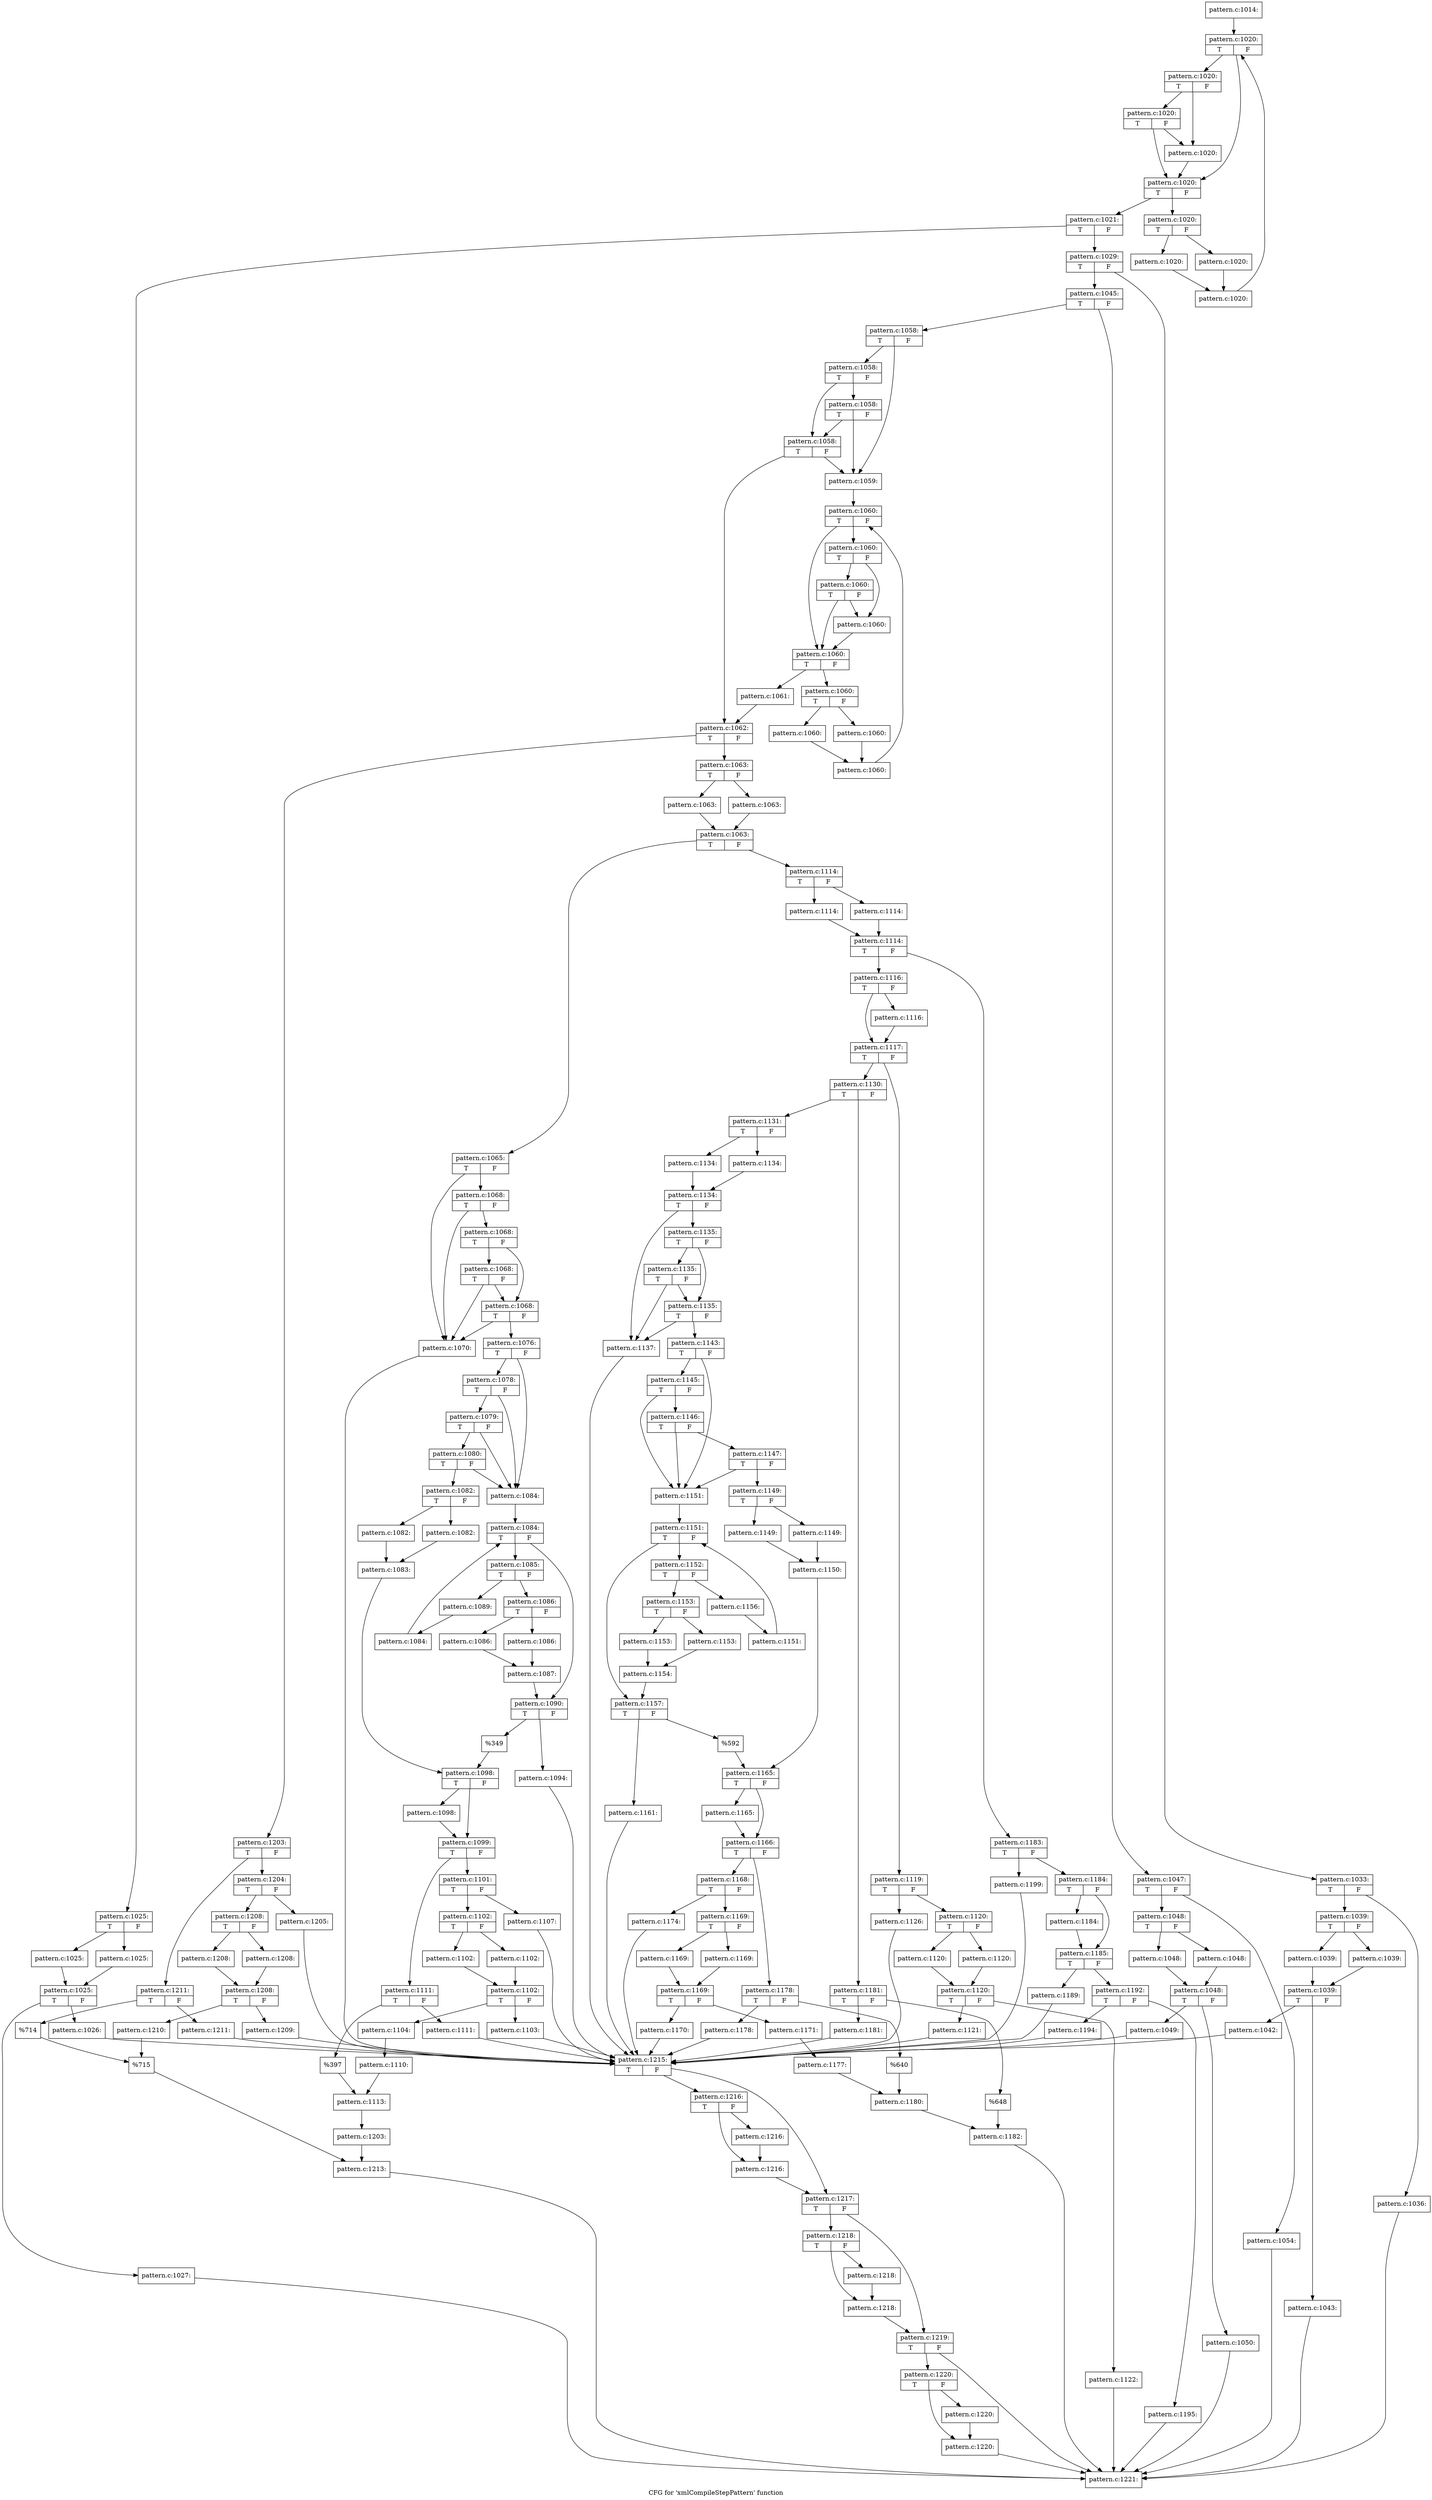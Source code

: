digraph "CFG for 'xmlCompileStepPattern' function" {
	label="CFG for 'xmlCompileStepPattern' function";

	Node0x55c8a119e800 [shape=record,label="{pattern.c:1014:}"];
	Node0x55c8a119e800 -> Node0x55c8a119fab0;
	Node0x55c8a119fab0 [shape=record,label="{pattern.c:1020:|{<s0>T|<s1>F}}"];
	Node0x55c8a119fab0 -> Node0x55c8a119fcf0;
	Node0x55c8a119fab0 -> Node0x55c8a119fd90;
	Node0x55c8a119fd90 [shape=record,label="{pattern.c:1020:|{<s0>T|<s1>F}}"];
	Node0x55c8a119fd90 -> Node0x55c8a11a0050;
	Node0x55c8a119fd90 -> Node0x55c8a119fd40;
	Node0x55c8a11a0050 [shape=record,label="{pattern.c:1020:|{<s0>T|<s1>F}}"];
	Node0x55c8a11a0050 -> Node0x55c8a119fcf0;
	Node0x55c8a11a0050 -> Node0x55c8a119fd40;
	Node0x55c8a119fd40 [shape=record,label="{pattern.c:1020:}"];
	Node0x55c8a119fd40 -> Node0x55c8a119fcf0;
	Node0x55c8a119fcf0 [shape=record,label="{pattern.c:1020:|{<s0>T|<s1>F}}"];
	Node0x55c8a119fcf0 -> Node0x55c8a11a0540;
	Node0x55c8a119fcf0 -> Node0x55c8a119fca0;
	Node0x55c8a11a0540 [shape=record,label="{pattern.c:1020:|{<s0>T|<s1>F}}"];
	Node0x55c8a11a0540 -> Node0x55c8a11a0980;
	Node0x55c8a11a0540 -> Node0x55c8a11a09d0;
	Node0x55c8a11a0980 [shape=record,label="{pattern.c:1020:}"];
	Node0x55c8a11a0980 -> Node0x55c8a11a0a20;
	Node0x55c8a11a09d0 [shape=record,label="{pattern.c:1020:}"];
	Node0x55c8a11a09d0 -> Node0x55c8a11a0a20;
	Node0x55c8a11a0a20 [shape=record,label="{pattern.c:1020:}"];
	Node0x55c8a11a0a20 -> Node0x55c8a119fab0;
	Node0x55c8a119fca0 [shape=record,label="{pattern.c:1021:|{<s0>T|<s1>F}}"];
	Node0x55c8a119fca0 -> Node0x55c8a11a1380;
	Node0x55c8a119fca0 -> Node0x55c8a11a13d0;
	Node0x55c8a11a1380 [shape=record,label="{pattern.c:1025:|{<s0>T|<s1>F}}"];
	Node0x55c8a11a1380 -> Node0x55c8a11a18e0;
	Node0x55c8a11a1380 -> Node0x55c8a11a1930;
	Node0x55c8a11a18e0 [shape=record,label="{pattern.c:1025:}"];
	Node0x55c8a11a18e0 -> Node0x55c8a11a1980;
	Node0x55c8a11a1930 [shape=record,label="{pattern.c:1025:}"];
	Node0x55c8a11a1930 -> Node0x55c8a11a1980;
	Node0x55c8a11a1980 [shape=record,label="{pattern.c:1025:|{<s0>T|<s1>F}}"];
	Node0x55c8a11a1980 -> Node0x55c8a11a2250;
	Node0x55c8a11a1980 -> Node0x55c8a11a22a0;
	Node0x55c8a11a2250 [shape=record,label="{pattern.c:1026:}"];
	Node0x55c8a11a2250 -> Node0x55c8a11a2ef0;
	Node0x55c8a11a22a0 [shape=record,label="{pattern.c:1027:}"];
	Node0x55c8a11a22a0 -> Node0x55c8a115f0a0;
	Node0x55c8a11a13d0 [shape=record,label="{pattern.c:1029:|{<s0>T|<s1>F}}"];
	Node0x55c8a11a13d0 -> Node0x55c8a11a3160;
	Node0x55c8a11a13d0 -> Node0x55c8a11a31b0;
	Node0x55c8a11a3160 [shape=record,label="{pattern.c:1033:|{<s0>T|<s1>F}}"];
	Node0x55c8a11a3160 -> Node0x55c8a11a3770;
	Node0x55c8a11a3160 -> Node0x55c8a11a37c0;
	Node0x55c8a11a3770 [shape=record,label="{pattern.c:1036:}"];
	Node0x55c8a11a3770 -> Node0x55c8a115f0a0;
	Node0x55c8a11a37c0 [shape=record,label="{pattern.c:1039:|{<s0>T|<s1>F}}"];
	Node0x55c8a11a37c0 -> Node0x55c8a11a3fa0;
	Node0x55c8a11a37c0 -> Node0x55c8a11a3ff0;
	Node0x55c8a11a3fa0 [shape=record,label="{pattern.c:1039:}"];
	Node0x55c8a11a3fa0 -> Node0x55c8a11a4040;
	Node0x55c8a11a3ff0 [shape=record,label="{pattern.c:1039:}"];
	Node0x55c8a11a3ff0 -> Node0x55c8a11a4040;
	Node0x55c8a11a4040 [shape=record,label="{pattern.c:1039:|{<s0>T|<s1>F}}"];
	Node0x55c8a11a4040 -> Node0x55c8a11a5220;
	Node0x55c8a11a4040 -> Node0x55c8a11a5270;
	Node0x55c8a11a5220 [shape=record,label="{pattern.c:1042:}"];
	Node0x55c8a11a5220 -> Node0x55c8a11a2ef0;
	Node0x55c8a11a5270 [shape=record,label="{pattern.c:1043:}"];
	Node0x55c8a11a5270 -> Node0x55c8a115f0a0;
	Node0x55c8a11a31b0 [shape=record,label="{pattern.c:1045:|{<s0>T|<s1>F}}"];
	Node0x55c8a11a31b0 -> Node0x55c8a11a5c10;
	Node0x55c8a11a31b0 -> Node0x55c8a11a5c60;
	Node0x55c8a11a5c10 [shape=record,label="{pattern.c:1047:|{<s0>T|<s1>F}}"];
	Node0x55c8a11a5c10 -> Node0x55c8a11a5f90;
	Node0x55c8a11a5c10 -> Node0x55c8a11a6030;
	Node0x55c8a11a5f90 [shape=record,label="{pattern.c:1048:|{<s0>T|<s1>F}}"];
	Node0x55c8a11a5f90 -> Node0x55c8a11a6480;
	Node0x55c8a11a5f90 -> Node0x55c8a11a64d0;
	Node0x55c8a11a6480 [shape=record,label="{pattern.c:1048:}"];
	Node0x55c8a11a6480 -> Node0x55c8a11a6520;
	Node0x55c8a11a64d0 [shape=record,label="{pattern.c:1048:}"];
	Node0x55c8a11a64d0 -> Node0x55c8a11a6520;
	Node0x55c8a11a6520 [shape=record,label="{pattern.c:1048:|{<s0>T|<s1>F}}"];
	Node0x55c8a11a6520 -> Node0x55c8a11a6df0;
	Node0x55c8a11a6520 -> Node0x55c8a11a6e40;
	Node0x55c8a11a6df0 [shape=record,label="{pattern.c:1049:}"];
	Node0x55c8a11a6df0 -> Node0x55c8a11a2ef0;
	Node0x55c8a11a6e40 [shape=record,label="{pattern.c:1050:}"];
	Node0x55c8a11a6e40 -> Node0x55c8a115f0a0;
	Node0x55c8a11a6030 [shape=record,label="{pattern.c:1054:}"];
	Node0x55c8a11a6030 -> Node0x55c8a115f0a0;
	Node0x55c8a11a5c60 [shape=record,label="{pattern.c:1058:|{<s0>T|<s1>F}}"];
	Node0x55c8a11a5c60 -> Node0x55c8a11a5fe0;
	Node0x55c8a11a5c60 -> Node0x55c8a11a79a0;
	Node0x55c8a11a79a0 [shape=record,label="{pattern.c:1058:|{<s0>T|<s1>F}}"];
	Node0x55c8a11a79a0 -> Node0x55c8a11a7d80;
	Node0x55c8a11a79a0 -> Node0x55c8a11a7920;
	Node0x55c8a11a7d80 [shape=record,label="{pattern.c:1058:|{<s0>T|<s1>F}}"];
	Node0x55c8a11a7d80 -> Node0x55c8a11a5fe0;
	Node0x55c8a11a7d80 -> Node0x55c8a11a7920;
	Node0x55c8a11a7920 [shape=record,label="{pattern.c:1058:|{<s0>T|<s1>F}}"];
	Node0x55c8a11a7920 -> Node0x55c8a11a5fe0;
	Node0x55c8a11a7920 -> Node0x55c8a11a78d0;
	Node0x55c8a11a5fe0 [shape=record,label="{pattern.c:1059:}"];
	Node0x55c8a11a5fe0 -> Node0x55c8a11a8650;
	Node0x55c8a11a8650 [shape=record,label="{pattern.c:1060:|{<s0>T|<s1>F}}"];
	Node0x55c8a11a8650 -> Node0x55c8a11a8830;
	Node0x55c8a11a8650 -> Node0x55c8a11a88d0;
	Node0x55c8a11a88d0 [shape=record,label="{pattern.c:1060:|{<s0>T|<s1>F}}"];
	Node0x55c8a11a88d0 -> Node0x55c8a11a8c30;
	Node0x55c8a11a88d0 -> Node0x55c8a11a8880;
	Node0x55c8a11a8c30 [shape=record,label="{pattern.c:1060:|{<s0>T|<s1>F}}"];
	Node0x55c8a11a8c30 -> Node0x55c8a11a8830;
	Node0x55c8a11a8c30 -> Node0x55c8a11a8880;
	Node0x55c8a11a8880 [shape=record,label="{pattern.c:1060:}"];
	Node0x55c8a11a8880 -> Node0x55c8a11a8830;
	Node0x55c8a11a8830 [shape=record,label="{pattern.c:1060:|{<s0>T|<s1>F}}"];
	Node0x55c8a11a8830 -> Node0x55c8a11a9260;
	Node0x55c8a11a8830 -> Node0x55c8a11a87e0;
	Node0x55c8a11a9260 [shape=record,label="{pattern.c:1060:|{<s0>T|<s1>F}}"];
	Node0x55c8a11a9260 -> Node0x55c8a11a96a0;
	Node0x55c8a11a9260 -> Node0x55c8a11a96f0;
	Node0x55c8a11a96a0 [shape=record,label="{pattern.c:1060:}"];
	Node0x55c8a11a96a0 -> Node0x55c8a11a9740;
	Node0x55c8a11a96f0 [shape=record,label="{pattern.c:1060:}"];
	Node0x55c8a11a96f0 -> Node0x55c8a11a9740;
	Node0x55c8a11a9740 [shape=record,label="{pattern.c:1060:}"];
	Node0x55c8a11a9740 -> Node0x55c8a11a8650;
	Node0x55c8a11a87e0 [shape=record,label="{pattern.c:1061:}"];
	Node0x55c8a11a87e0 -> Node0x55c8a11a78d0;
	Node0x55c8a11a78d0 [shape=record,label="{pattern.c:1062:|{<s0>T|<s1>F}}"];
	Node0x55c8a11a78d0 -> Node0x55c8a11aa160;
	Node0x55c8a11a78d0 -> Node0x55c8a11aa200;
	Node0x55c8a11aa160 [shape=record,label="{pattern.c:1063:|{<s0>T|<s1>F}}"];
	Node0x55c8a11aa160 -> Node0x55c8a11aa750;
	Node0x55c8a11aa160 -> Node0x55c8a11aa7a0;
	Node0x55c8a11aa750 [shape=record,label="{pattern.c:1063:}"];
	Node0x55c8a11aa750 -> Node0x55c8a11aa7f0;
	Node0x55c8a11aa7a0 [shape=record,label="{pattern.c:1063:}"];
	Node0x55c8a11aa7a0 -> Node0x55c8a11aa7f0;
	Node0x55c8a11aa7f0 [shape=record,label="{pattern.c:1063:|{<s0>T|<s1>F}}"];
	Node0x55c8a11aa7f0 -> Node0x55c8a11ab0f0;
	Node0x55c8a11aa7f0 -> Node0x55c8a11ab190;
	Node0x55c8a11ab0f0 [shape=record,label="{pattern.c:1065:|{<s0>T|<s1>F}}"];
	Node0x55c8a11ab0f0 -> Node0x55c8a11abc80;
	Node0x55c8a11ab0f0 -> Node0x55c8a11abd20;
	Node0x55c8a11abd20 [shape=record,label="{pattern.c:1068:|{<s0>T|<s1>F}}"];
	Node0x55c8a11abd20 -> Node0x55c8a11abc80;
	Node0x55c8a11abd20 -> Node0x55c8a11abfc0;
	Node0x55c8a11abfc0 [shape=record,label="{pattern.c:1068:|{<s0>T|<s1>F}}"];
	Node0x55c8a11abfc0 -> Node0x55c8a11ac3a0;
	Node0x55c8a11abfc0 -> Node0x55c8a11abf40;
	Node0x55c8a11ac3a0 [shape=record,label="{pattern.c:1068:|{<s0>T|<s1>F}}"];
	Node0x55c8a11ac3a0 -> Node0x55c8a11abc80;
	Node0x55c8a11ac3a0 -> Node0x55c8a11abf40;
	Node0x55c8a11abf40 [shape=record,label="{pattern.c:1068:|{<s0>T|<s1>F}}"];
	Node0x55c8a11abf40 -> Node0x55c8a11abc80;
	Node0x55c8a11abf40 -> Node0x55c8a11abcd0;
	Node0x55c8a11abc80 [shape=record,label="{pattern.c:1070:}"];
	Node0x55c8a11abc80 -> Node0x55c8a11a2ef0;
	Node0x55c8a11abcd0 [shape=record,label="{pattern.c:1076:|{<s0>T|<s1>F}}"];
	Node0x55c8a11abcd0 -> Node0x55c8a11adb70;
	Node0x55c8a11abcd0 -> Node0x55c8a11ada80;
	Node0x55c8a11adb70 [shape=record,label="{pattern.c:1078:|{<s0>T|<s1>F}}"];
	Node0x55c8a11adb70 -> Node0x55c8a11adb20;
	Node0x55c8a11adb70 -> Node0x55c8a11ada80;
	Node0x55c8a11adb20 [shape=record,label="{pattern.c:1079:|{<s0>T|<s1>F}}"];
	Node0x55c8a11adb20 -> Node0x55c8a11adad0;
	Node0x55c8a11adb20 -> Node0x55c8a11ada80;
	Node0x55c8a11adad0 [shape=record,label="{pattern.c:1080:|{<s0>T|<s1>F}}"];
	Node0x55c8a11adad0 -> Node0x55c8a11a5ae0;
	Node0x55c8a11adad0 -> Node0x55c8a11ada80;
	Node0x55c8a11a5ae0 [shape=record,label="{pattern.c:1082:|{<s0>T|<s1>F}}"];
	Node0x55c8a11a5ae0 -> Node0x55c8a11a4c70;
	Node0x55c8a11a5ae0 -> Node0x55c8a107ab20;
	Node0x55c8a11a4c70 [shape=record,label="{pattern.c:1082:}"];
	Node0x55c8a11a4c70 -> Node0x55c8a107aad0;
	Node0x55c8a107ab20 [shape=record,label="{pattern.c:1082:}"];
	Node0x55c8a107ab20 -> Node0x55c8a107aad0;
	Node0x55c8a107aad0 [shape=record,label="{pattern.c:1083:}"];
	Node0x55c8a107aad0 -> Node0x55c8a11ada30;
	Node0x55c8a11ada80 [shape=record,label="{pattern.c:1084:}"];
	Node0x55c8a11ada80 -> Node0x55c8a11b0b70;
	Node0x55c8a11b0b70 [shape=record,label="{pattern.c:1084:|{<s0>T|<s1>F}}"];
	Node0x55c8a11b0b70 -> Node0x55c8a11b0e50;
	Node0x55c8a11b0b70 -> Node0x55c8a11b0a00;
	Node0x55c8a11b0e50 [shape=record,label="{pattern.c:1085:|{<s0>T|<s1>F}}"];
	Node0x55c8a11b0e50 -> Node0x55c8a11b1280;
	Node0x55c8a11b0e50 -> Node0x55c8a11b12d0;
	Node0x55c8a11b1280 [shape=record,label="{pattern.c:1086:|{<s0>T|<s1>F}}"];
	Node0x55c8a11b1280 -> Node0x55c8a11b1af0;
	Node0x55c8a11b1280 -> Node0x55c8a11b1b90;
	Node0x55c8a11b1af0 [shape=record,label="{pattern.c:1086:}"];
	Node0x55c8a11b1af0 -> Node0x55c8a11b1b40;
	Node0x55c8a11b1b90 [shape=record,label="{pattern.c:1086:}"];
	Node0x55c8a11b1b90 -> Node0x55c8a11b1b40;
	Node0x55c8a11b1b40 [shape=record,label="{pattern.c:1087:}"];
	Node0x55c8a11b1b40 -> Node0x55c8a11b0a00;
	Node0x55c8a11b12d0 [shape=record,label="{pattern.c:1089:}"];
	Node0x55c8a11b12d0 -> Node0x55c8a11b0dc0;
	Node0x55c8a11b0dc0 [shape=record,label="{pattern.c:1084:}"];
	Node0x55c8a11b0dc0 -> Node0x55c8a11b0b70;
	Node0x55c8a11b0a00 [shape=record,label="{pattern.c:1090:|{<s0>T|<s1>F}}"];
	Node0x55c8a11b0a00 -> Node0x55c8a11b3110;
	Node0x55c8a11b0a00 -> Node0x55c8a11b3160;
	Node0x55c8a11b3110 [shape=record,label="{pattern.c:1094:}"];
	Node0x55c8a11b3110 -> Node0x55c8a11a2ef0;
	Node0x55c8a11b3160 [shape=record,label="{%349}"];
	Node0x55c8a11b3160 -> Node0x55c8a11ada30;
	Node0x55c8a11ada30 [shape=record,label="{pattern.c:1098:|{<s0>T|<s1>F}}"];
	Node0x55c8a11ada30 -> Node0x55c8a11b3aa0;
	Node0x55c8a11ada30 -> Node0x55c8a11b3af0;
	Node0x55c8a11b3aa0 [shape=record,label="{pattern.c:1098:}"];
	Node0x55c8a11b3aa0 -> Node0x55c8a11b3af0;
	Node0x55c8a11b3af0 [shape=record,label="{pattern.c:1099:|{<s0>T|<s1>F}}"];
	Node0x55c8a11b3af0 -> Node0x55c8a11b4240;
	Node0x55c8a11b3af0 -> Node0x55c8a11b42e0;
	Node0x55c8a11b4240 [shape=record,label="{pattern.c:1101:|{<s0>T|<s1>F}}"];
	Node0x55c8a11b4240 -> Node0x55c8a11b46a0;
	Node0x55c8a11b4240 -> Node0x55c8a11b4740;
	Node0x55c8a11b46a0 [shape=record,label="{pattern.c:1102:|{<s0>T|<s1>F}}"];
	Node0x55c8a11b46a0 -> Node0x55c8a11b4bf0;
	Node0x55c8a11b46a0 -> Node0x55c8a11b4c40;
	Node0x55c8a11b4bf0 [shape=record,label="{pattern.c:1102:}"];
	Node0x55c8a11b4bf0 -> Node0x55c8a11b4c90;
	Node0x55c8a11b4c40 [shape=record,label="{pattern.c:1102:}"];
	Node0x55c8a11b4c40 -> Node0x55c8a11b4c90;
	Node0x55c8a11b4c90 [shape=record,label="{pattern.c:1102:|{<s0>T|<s1>F}}"];
	Node0x55c8a11b4c90 -> Node0x55c8a11b5560;
	Node0x55c8a11b4c90 -> Node0x55c8a11b55b0;
	Node0x55c8a11b5560 [shape=record,label="{pattern.c:1103:}"];
	Node0x55c8a11b5560 -> Node0x55c8a11a2ef0;
	Node0x55c8a11b55b0 [shape=record,label="{pattern.c:1104:}"];
	Node0x55c8a11b55b0 -> Node0x55c8a11b46f0;
	Node0x55c8a11b4740 [shape=record,label="{pattern.c:1107:}"];
	Node0x55c8a11b4740 -> Node0x55c8a11a2ef0;
	Node0x55c8a11b46f0 [shape=record,label="{pattern.c:1110:}"];
	Node0x55c8a11b46f0 -> Node0x55c8a11b4290;
	Node0x55c8a11b42e0 [shape=record,label="{pattern.c:1111:|{<s0>T|<s1>F}}"];
	Node0x55c8a11b42e0 -> Node0x55c8a11b60e0;
	Node0x55c8a11b42e0 -> Node0x55c8a11b6130;
	Node0x55c8a11b60e0 [shape=record,label="{pattern.c:1111:}"];
	Node0x55c8a11b60e0 -> Node0x55c8a11a2ef0;
	Node0x55c8a11b6130 [shape=record,label="{%397}"];
	Node0x55c8a11b6130 -> Node0x55c8a11b4290;
	Node0x55c8a11b4290 [shape=record,label="{pattern.c:1113:}"];
	Node0x55c8a11b4290 -> Node0x55c8a11ab140;
	Node0x55c8a11ab190 [shape=record,label="{pattern.c:1114:|{<s0>T|<s1>F}}"];
	Node0x55c8a11ab190 -> Node0x55c8a11b68e0;
	Node0x55c8a11ab190 -> Node0x55c8a11b6930;
	Node0x55c8a11b68e0 [shape=record,label="{pattern.c:1114:}"];
	Node0x55c8a11b68e0 -> Node0x55c8a11b6980;
	Node0x55c8a11b6930 [shape=record,label="{pattern.c:1114:}"];
	Node0x55c8a11b6930 -> Node0x55c8a11b6980;
	Node0x55c8a11b6980 [shape=record,label="{pattern.c:1114:|{<s0>T|<s1>F}}"];
	Node0x55c8a11b6980 -> Node0x55c8a11b72e0;
	Node0x55c8a11b6980 -> Node0x55c8a11b7380;
	Node0x55c8a11b72e0 [shape=record,label="{pattern.c:1116:|{<s0>T|<s1>F}}"];
	Node0x55c8a11b72e0 -> Node0x55c8a11b78c0;
	Node0x55c8a11b72e0 -> Node0x55c8a11b7910;
	Node0x55c8a11b78c0 [shape=record,label="{pattern.c:1116:}"];
	Node0x55c8a11b78c0 -> Node0x55c8a11b7910;
	Node0x55c8a11b7910 [shape=record,label="{pattern.c:1117:|{<s0>T|<s1>F}}"];
	Node0x55c8a11b7910 -> Node0x55c8a11b8180;
	Node0x55c8a11b7910 -> Node0x55c8a11b81d0;
	Node0x55c8a11b8180 [shape=record,label="{pattern.c:1119:|{<s0>T|<s1>F}}"];
	Node0x55c8a11b8180 -> Node0x55c8a11b8590;
	Node0x55c8a11b8180 -> Node0x55c8a11b8630;
	Node0x55c8a11b8590 [shape=record,label="{pattern.c:1120:|{<s0>T|<s1>F}}"];
	Node0x55c8a11b8590 -> Node0x55c8a11b8ae0;
	Node0x55c8a11b8590 -> Node0x55c8a11b8b30;
	Node0x55c8a11b8ae0 [shape=record,label="{pattern.c:1120:}"];
	Node0x55c8a11b8ae0 -> Node0x55c8a11b8b80;
	Node0x55c8a11b8b30 [shape=record,label="{pattern.c:1120:}"];
	Node0x55c8a11b8b30 -> Node0x55c8a11b8b80;
	Node0x55c8a11b8b80 [shape=record,label="{pattern.c:1120:|{<s0>T|<s1>F}}"];
	Node0x55c8a11b8b80 -> Node0x55c8a11b9450;
	Node0x55c8a11b8b80 -> Node0x55c8a11b94a0;
	Node0x55c8a11b9450 [shape=record,label="{pattern.c:1121:}"];
	Node0x55c8a11b9450 -> Node0x55c8a11a2ef0;
	Node0x55c8a11b94a0 [shape=record,label="{pattern.c:1122:}"];
	Node0x55c8a11b94a0 -> Node0x55c8a115f0a0;
	Node0x55c8a11b8630 [shape=record,label="{pattern.c:1126:}"];
	Node0x55c8a11b8630 -> Node0x55c8a11a2ef0;
	Node0x55c8a11b81d0 [shape=record,label="{pattern.c:1130:|{<s0>T|<s1>F}}"];
	Node0x55c8a11b81d0 -> Node0x55c8a11b85e0;
	Node0x55c8a11b81d0 -> Node0x55c8a11b9f80;
	Node0x55c8a11b85e0 [shape=record,label="{pattern.c:1131:|{<s0>T|<s1>F}}"];
	Node0x55c8a11b85e0 -> Node0x55c8a11baa00;
	Node0x55c8a11b85e0 -> Node0x55c8a11baa50;
	Node0x55c8a11baa00 [shape=record,label="{pattern.c:1134:}"];
	Node0x55c8a11baa00 -> Node0x55c8a11baaa0;
	Node0x55c8a11baa50 [shape=record,label="{pattern.c:1134:}"];
	Node0x55c8a11baa50 -> Node0x55c8a11baaa0;
	Node0x55c8a11baaa0 [shape=record,label="{pattern.c:1134:|{<s0>T|<s1>F}}"];
	Node0x55c8a11baaa0 -> Node0x55c8a11bb400;
	Node0x55c8a11baaa0 -> Node0x55c8a11bb520;
	Node0x55c8a11bb520 [shape=record,label="{pattern.c:1135:|{<s0>T|<s1>F}}"];
	Node0x55c8a11bb520 -> Node0x55c8a11bb900;
	Node0x55c8a11bb520 -> Node0x55c8a11bb4a0;
	Node0x55c8a11bb900 [shape=record,label="{pattern.c:1135:|{<s0>T|<s1>F}}"];
	Node0x55c8a11bb900 -> Node0x55c8a11bb400;
	Node0x55c8a11bb900 -> Node0x55c8a11bb4a0;
	Node0x55c8a11bb4a0 [shape=record,label="{pattern.c:1135:|{<s0>T|<s1>F}}"];
	Node0x55c8a11bb4a0 -> Node0x55c8a11bb400;
	Node0x55c8a11bb4a0 -> Node0x55c8a11bb450;
	Node0x55c8a11bb400 [shape=record,label="{pattern.c:1137:}"];
	Node0x55c8a11bb400 -> Node0x55c8a11a2ef0;
	Node0x55c8a11bb450 [shape=record,label="{pattern.c:1143:|{<s0>T|<s1>F}}"];
	Node0x55c8a11bb450 -> Node0x55c8a11bcae0;
	Node0x55c8a11bb450 -> Node0x55c8a11bc990;
	Node0x55c8a11bcae0 [shape=record,label="{pattern.c:1145:|{<s0>T|<s1>F}}"];
	Node0x55c8a11bcae0 -> Node0x55c8a11bca60;
	Node0x55c8a11bcae0 -> Node0x55c8a11bc990;
	Node0x55c8a11bca60 [shape=record,label="{pattern.c:1146:|{<s0>T|<s1>F}}"];
	Node0x55c8a11bca60 -> Node0x55c8a11bc9e0;
	Node0x55c8a11bca60 -> Node0x55c8a11bc990;
	Node0x55c8a11bc9e0 [shape=record,label="{pattern.c:1147:|{<s0>T|<s1>F}}"];
	Node0x55c8a11bc9e0 -> Node0x55c8a11bc8f0;
	Node0x55c8a11bc9e0 -> Node0x55c8a11bc990;
	Node0x55c8a11bc8f0 [shape=record,label="{pattern.c:1149:|{<s0>T|<s1>F}}"];
	Node0x55c8a11bc8f0 -> Node0x55c8a11bdaa0;
	Node0x55c8a11bc8f0 -> Node0x55c8a11bdb40;
	Node0x55c8a11bdaa0 [shape=record,label="{pattern.c:1149:}"];
	Node0x55c8a11bdaa0 -> Node0x55c8a11bdaf0;
	Node0x55c8a11bdb40 [shape=record,label="{pattern.c:1149:}"];
	Node0x55c8a11bdb40 -> Node0x55c8a11bdaf0;
	Node0x55c8a11bdaf0 [shape=record,label="{pattern.c:1150:}"];
	Node0x55c8a11bdaf0 -> Node0x55c8a11bc940;
	Node0x55c8a11bc990 [shape=record,label="{pattern.c:1151:}"];
	Node0x55c8a11bc990 -> Node0x55c8a11be740;
	Node0x55c8a11be740 [shape=record,label="{pattern.c:1151:|{<s0>T|<s1>F}}"];
	Node0x55c8a11be740 -> Node0x55c8a11bea20;
	Node0x55c8a11be740 -> Node0x55c8a11be5a0;
	Node0x55c8a11bea20 [shape=record,label="{pattern.c:1152:|{<s0>T|<s1>F}}"];
	Node0x55c8a11bea20 -> Node0x55c8a11beef0;
	Node0x55c8a11bea20 -> Node0x55c8a11bef40;
	Node0x55c8a11beef0 [shape=record,label="{pattern.c:1153:|{<s0>T|<s1>F}}"];
	Node0x55c8a11beef0 -> Node0x55c8a11bf760;
	Node0x55c8a11beef0 -> Node0x55c8a11bf800;
	Node0x55c8a11bf760 [shape=record,label="{pattern.c:1153:}"];
	Node0x55c8a11bf760 -> Node0x55c8a11bf7b0;
	Node0x55c8a11bf800 [shape=record,label="{pattern.c:1153:}"];
	Node0x55c8a11bf800 -> Node0x55c8a11bf7b0;
	Node0x55c8a11bf7b0 [shape=record,label="{pattern.c:1154:}"];
	Node0x55c8a11bf7b0 -> Node0x55c8a11be5a0;
	Node0x55c8a11bef40 [shape=record,label="{pattern.c:1156:}"];
	Node0x55c8a11bef40 -> Node0x55c8a11be990;
	Node0x55c8a11be990 [shape=record,label="{pattern.c:1151:}"];
	Node0x55c8a11be990 -> Node0x55c8a11be740;
	Node0x55c8a11be5a0 [shape=record,label="{pattern.c:1157:|{<s0>T|<s1>F}}"];
	Node0x55c8a11be5a0 -> Node0x55c8a11c0cf0;
	Node0x55c8a11be5a0 -> Node0x55c8a11c0d40;
	Node0x55c8a11c0cf0 [shape=record,label="{pattern.c:1161:}"];
	Node0x55c8a11c0cf0 -> Node0x55c8a11a2ef0;
	Node0x55c8a11c0d40 [shape=record,label="{%592}"];
	Node0x55c8a11c0d40 -> Node0x55c8a11bc940;
	Node0x55c8a11bc940 [shape=record,label="{pattern.c:1165:|{<s0>T|<s1>F}}"];
	Node0x55c8a11bc940 -> Node0x55c8a11c1680;
	Node0x55c8a11bc940 -> Node0x55c8a11c16d0;
	Node0x55c8a11c1680 [shape=record,label="{pattern.c:1165:}"];
	Node0x55c8a11c1680 -> Node0x55c8a11c16d0;
	Node0x55c8a11c16d0 [shape=record,label="{pattern.c:1166:|{<s0>T|<s1>F}}"];
	Node0x55c8a11c16d0 -> Node0x55c8a11c1e20;
	Node0x55c8a11c16d0 -> Node0x55c8a11c1ec0;
	Node0x55c8a11c1e20 [shape=record,label="{pattern.c:1168:|{<s0>T|<s1>F}}"];
	Node0x55c8a11c1e20 -> Node0x55c8a11c2280;
	Node0x55c8a11c1e20 -> Node0x55c8a11c2320;
	Node0x55c8a11c2280 [shape=record,label="{pattern.c:1169:|{<s0>T|<s1>F}}"];
	Node0x55c8a11c2280 -> Node0x55c8a11c27d0;
	Node0x55c8a11c2280 -> Node0x55c8a11c2820;
	Node0x55c8a11c27d0 [shape=record,label="{pattern.c:1169:}"];
	Node0x55c8a11c27d0 -> Node0x55c8a11c2870;
	Node0x55c8a11c2820 [shape=record,label="{pattern.c:1169:}"];
	Node0x55c8a11c2820 -> Node0x55c8a11c2870;
	Node0x55c8a11c2870 [shape=record,label="{pattern.c:1169:|{<s0>T|<s1>F}}"];
	Node0x55c8a11c2870 -> Node0x55c8a11c3140;
	Node0x55c8a11c2870 -> Node0x55c8a11c3190;
	Node0x55c8a11c3140 [shape=record,label="{pattern.c:1170:}"];
	Node0x55c8a11c3140 -> Node0x55c8a11a2ef0;
	Node0x55c8a11c3190 [shape=record,label="{pattern.c:1171:}"];
	Node0x55c8a11c3190 -> Node0x55c8a11c22d0;
	Node0x55c8a11c2320 [shape=record,label="{pattern.c:1174:}"];
	Node0x55c8a11c2320 -> Node0x55c8a11a2ef0;
	Node0x55c8a11c22d0 [shape=record,label="{pattern.c:1177:}"];
	Node0x55c8a11c22d0 -> Node0x55c8a11c1e70;
	Node0x55c8a11c1ec0 [shape=record,label="{pattern.c:1178:|{<s0>T|<s1>F}}"];
	Node0x55c8a11c1ec0 -> Node0x55c8a11c3cc0;
	Node0x55c8a11c1ec0 -> Node0x55c8a11c3d10;
	Node0x55c8a11c3cc0 [shape=record,label="{pattern.c:1178:}"];
	Node0x55c8a11c3cc0 -> Node0x55c8a11a2ef0;
	Node0x55c8a11c3d10 [shape=record,label="{%640}"];
	Node0x55c8a11c3d10 -> Node0x55c8a11c1e70;
	Node0x55c8a11c1e70 [shape=record,label="{pattern.c:1180:}"];
	Node0x55c8a11c1e70 -> Node0x55c8a11b9f30;
	Node0x55c8a11b9f80 [shape=record,label="{pattern.c:1181:|{<s0>T|<s1>F}}"];
	Node0x55c8a11b9f80 -> Node0x55c8a11c4490;
	Node0x55c8a11b9f80 -> Node0x55c8a11c44e0;
	Node0x55c8a11c4490 [shape=record,label="{pattern.c:1181:}"];
	Node0x55c8a11c4490 -> Node0x55c8a11a2ef0;
	Node0x55c8a11c44e0 [shape=record,label="{%648}"];
	Node0x55c8a11c44e0 -> Node0x55c8a11b9f30;
	Node0x55c8a11b9f30 [shape=record,label="{pattern.c:1182:}"];
	Node0x55c8a11b9f30 -> Node0x55c8a115f0a0;
	Node0x55c8a11b7380 [shape=record,label="{pattern.c:1183:|{<s0>T|<s1>F}}"];
	Node0x55c8a11b7380 -> Node0x55c8a11c4c00;
	Node0x55c8a11b7380 -> Node0x55c8a11c4ca0;
	Node0x55c8a11c4c00 [shape=record,label="{pattern.c:1184:|{<s0>T|<s1>F}}"];
	Node0x55c8a11c4c00 -> Node0x55c8a11c5210;
	Node0x55c8a11c4c00 -> Node0x55c8a11c5260;
	Node0x55c8a11c5210 [shape=record,label="{pattern.c:1184:}"];
	Node0x55c8a11c5210 -> Node0x55c8a11c5260;
	Node0x55c8a11c5260 [shape=record,label="{pattern.c:1185:|{<s0>T|<s1>F}}"];
	Node0x55c8a11c5260 -> Node0x55c8a11c59b0;
	Node0x55c8a11c5260 -> Node0x55c8a11c5a00;
	Node0x55c8a11c59b0 [shape=record,label="{pattern.c:1189:}"];
	Node0x55c8a11c59b0 -> Node0x55c8a11a2ef0;
	Node0x55c8a11c5a00 [shape=record,label="{pattern.c:1192:|{<s0>T|<s1>F}}"];
	Node0x55c8a11c5a00 -> Node0x55c8a11c6400;
	Node0x55c8a11c5a00 -> Node0x55c8a11c6450;
	Node0x55c8a11c6400 [shape=record,label="{pattern.c:1194:}"];
	Node0x55c8a11c6400 -> Node0x55c8a11a2ef0;
	Node0x55c8a11c6450 [shape=record,label="{pattern.c:1195:}"];
	Node0x55c8a11c6450 -> Node0x55c8a115f0a0;
	Node0x55c8a11c4ca0 [shape=record,label="{pattern.c:1199:}"];
	Node0x55c8a11c4ca0 -> Node0x55c8a11a2ef0;
	Node0x55c8a11ab140 [shape=record,label="{pattern.c:1203:}"];
	Node0x55c8a11ab140 -> Node0x55c8a11aa1b0;
	Node0x55c8a11aa200 [shape=record,label="{pattern.c:1203:|{<s0>T|<s1>F}}"];
	Node0x55c8a11aa200 -> Node0x55c8a11b7330;
	Node0x55c8a11aa200 -> Node0x55c8a11c6fd0;
	Node0x55c8a11b7330 [shape=record,label="{pattern.c:1204:|{<s0>T|<s1>F}}"];
	Node0x55c8a11b7330 -> Node0x55c8a11c7550;
	Node0x55c8a11b7330 -> Node0x55c8a11c75a0;
	Node0x55c8a11c7550 [shape=record,label="{pattern.c:1205:}"];
	Node0x55c8a11c7550 -> Node0x55c8a11a2ef0;
	Node0x55c8a11c75a0 [shape=record,label="{pattern.c:1208:|{<s0>T|<s1>F}}"];
	Node0x55c8a11c75a0 -> Node0x55c8a11c7b90;
	Node0x55c8a11c75a0 -> Node0x55c8a11c7be0;
	Node0x55c8a11c7b90 [shape=record,label="{pattern.c:1208:}"];
	Node0x55c8a11c7b90 -> Node0x55c8a11c7c30;
	Node0x55c8a11c7be0 [shape=record,label="{pattern.c:1208:}"];
	Node0x55c8a11c7be0 -> Node0x55c8a11c7c30;
	Node0x55c8a11c7c30 [shape=record,label="{pattern.c:1208:|{<s0>T|<s1>F}}"];
	Node0x55c8a11c7c30 -> Node0x55c8a11c8560;
	Node0x55c8a11c7c30 -> Node0x55c8a11c85b0;
	Node0x55c8a11c8560 [shape=record,label="{pattern.c:1209:}"];
	Node0x55c8a11c8560 -> Node0x55c8a11a2ef0;
	Node0x55c8a11c85b0 [shape=record,label="{pattern.c:1210:}"];
	Node0x55c8a11c85b0 -> Node0x55c8a11c4c50;
	Node0x55c8a11c6fd0 [shape=record,label="{pattern.c:1211:|{<s0>T|<s1>F}}"];
	Node0x55c8a11c6fd0 -> Node0x55c8a11c8c50;
	Node0x55c8a11c6fd0 -> Node0x55c8a11c8ca0;
	Node0x55c8a11c8c50 [shape=record,label="{pattern.c:1211:}"];
	Node0x55c8a11c8c50 -> Node0x55c8a11a2ef0;
	Node0x55c8a11c8ca0 [shape=record,label="{%714}"];
	Node0x55c8a11c8ca0 -> Node0x55c8a11c4c50;
	Node0x55c8a11c4c50 [shape=record,label="{%715}"];
	Node0x55c8a11c4c50 -> Node0x55c8a11aa1b0;
	Node0x55c8a11aa1b0 [shape=record,label="{pattern.c:1213:}"];
	Node0x55c8a11aa1b0 -> Node0x55c8a115f0a0;
	Node0x55c8a11a2ef0 [shape=record,label="{pattern.c:1215:|{<s0>T|<s1>F}}"];
	Node0x55c8a11a2ef0 -> Node0x55c8a11c91b0;
	Node0x55c8a11a2ef0 -> Node0x55c8a11c9200;
	Node0x55c8a11c91b0 [shape=record,label="{pattern.c:1216:|{<s0>T|<s1>F}}"];
	Node0x55c8a11c91b0 -> Node0x55c8a11c9520;
	Node0x55c8a11c91b0 -> Node0x55c8a11c9570;
	Node0x55c8a11c9520 [shape=record,label="{pattern.c:1216:}"];
	Node0x55c8a11c9520 -> Node0x55c8a11c9570;
	Node0x55c8a11c9570 [shape=record,label="{pattern.c:1216:}"];
	Node0x55c8a11c9570 -> Node0x55c8a11c9200;
	Node0x55c8a11c9200 [shape=record,label="{pattern.c:1217:|{<s0>T|<s1>F}}"];
	Node0x55c8a11c9200 -> Node0x55c8a115e620;
	Node0x55c8a11c9200 -> Node0x55c8a115e670;
	Node0x55c8a115e620 [shape=record,label="{pattern.c:1218:|{<s0>T|<s1>F}}"];
	Node0x55c8a115e620 -> Node0x55c8a115e990;
	Node0x55c8a115e620 -> Node0x55c8a115e9e0;
	Node0x55c8a115e990 [shape=record,label="{pattern.c:1218:}"];
	Node0x55c8a115e990 -> Node0x55c8a115e9e0;
	Node0x55c8a115e9e0 [shape=record,label="{pattern.c:1218:}"];
	Node0x55c8a115e9e0 -> Node0x55c8a115e670;
	Node0x55c8a115e670 [shape=record,label="{pattern.c:1219:|{<s0>T|<s1>F}}"];
	Node0x55c8a115e670 -> Node0x55c8a115f050;
	Node0x55c8a115e670 -> Node0x55c8a115f0a0;
	Node0x55c8a115f050 [shape=record,label="{pattern.c:1220:|{<s0>T|<s1>F}}"];
	Node0x55c8a115f050 -> Node0x55c8a115f3c0;
	Node0x55c8a115f050 -> Node0x55c8a115f410;
	Node0x55c8a115f3c0 [shape=record,label="{pattern.c:1220:}"];
	Node0x55c8a115f3c0 -> Node0x55c8a115f410;
	Node0x55c8a115f410 [shape=record,label="{pattern.c:1220:}"];
	Node0x55c8a115f410 -> Node0x55c8a115f0a0;
	Node0x55c8a115f0a0 [shape=record,label="{pattern.c:1221:}"];
}

